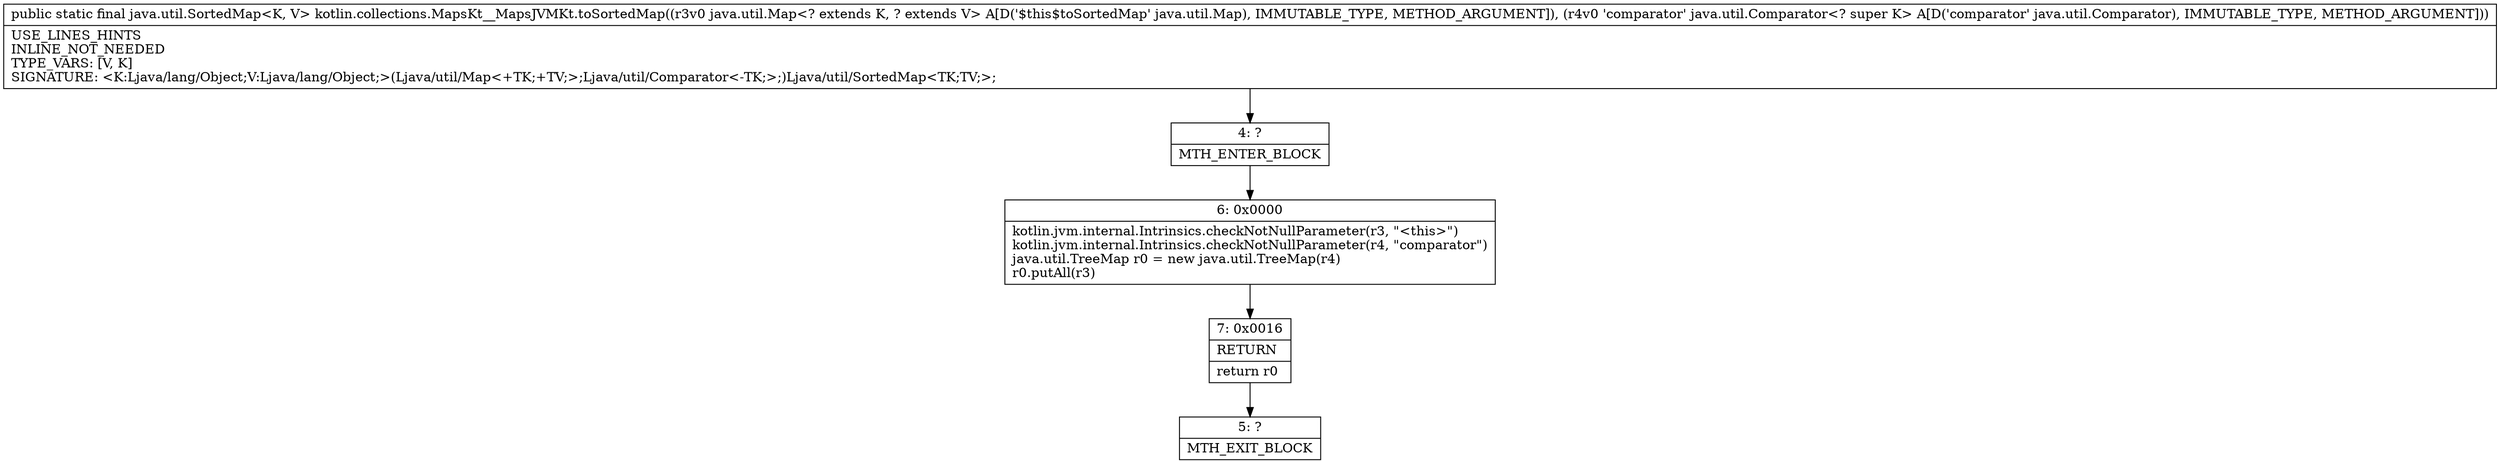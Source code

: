 digraph "CFG forkotlin.collections.MapsKt__MapsJVMKt.toSortedMap(Ljava\/util\/Map;Ljava\/util\/Comparator;)Ljava\/util\/SortedMap;" {
Node_4 [shape=record,label="{4\:\ ?|MTH_ENTER_BLOCK\l}"];
Node_6 [shape=record,label="{6\:\ 0x0000|kotlin.jvm.internal.Intrinsics.checkNotNullParameter(r3, \"\<this\>\")\lkotlin.jvm.internal.Intrinsics.checkNotNullParameter(r4, \"comparator\")\ljava.util.TreeMap r0 = new java.util.TreeMap(r4)\lr0.putAll(r3)\l}"];
Node_7 [shape=record,label="{7\:\ 0x0016|RETURN\l|return r0\l}"];
Node_5 [shape=record,label="{5\:\ ?|MTH_EXIT_BLOCK\l}"];
MethodNode[shape=record,label="{public static final java.util.SortedMap\<K, V\> kotlin.collections.MapsKt__MapsJVMKt.toSortedMap((r3v0 java.util.Map\<? extends K, ? extends V\> A[D('$this$toSortedMap' java.util.Map), IMMUTABLE_TYPE, METHOD_ARGUMENT]), (r4v0 'comparator' java.util.Comparator\<? super K\> A[D('comparator' java.util.Comparator), IMMUTABLE_TYPE, METHOD_ARGUMENT]))  | USE_LINES_HINTS\lINLINE_NOT_NEEDED\lTYPE_VARS: [V, K]\lSIGNATURE: \<K:Ljava\/lang\/Object;V:Ljava\/lang\/Object;\>(Ljava\/util\/Map\<+TK;+TV;\>;Ljava\/util\/Comparator\<\-TK;\>;)Ljava\/util\/SortedMap\<TK;TV;\>;\l}"];
MethodNode -> Node_4;Node_4 -> Node_6;
Node_6 -> Node_7;
Node_7 -> Node_5;
}

